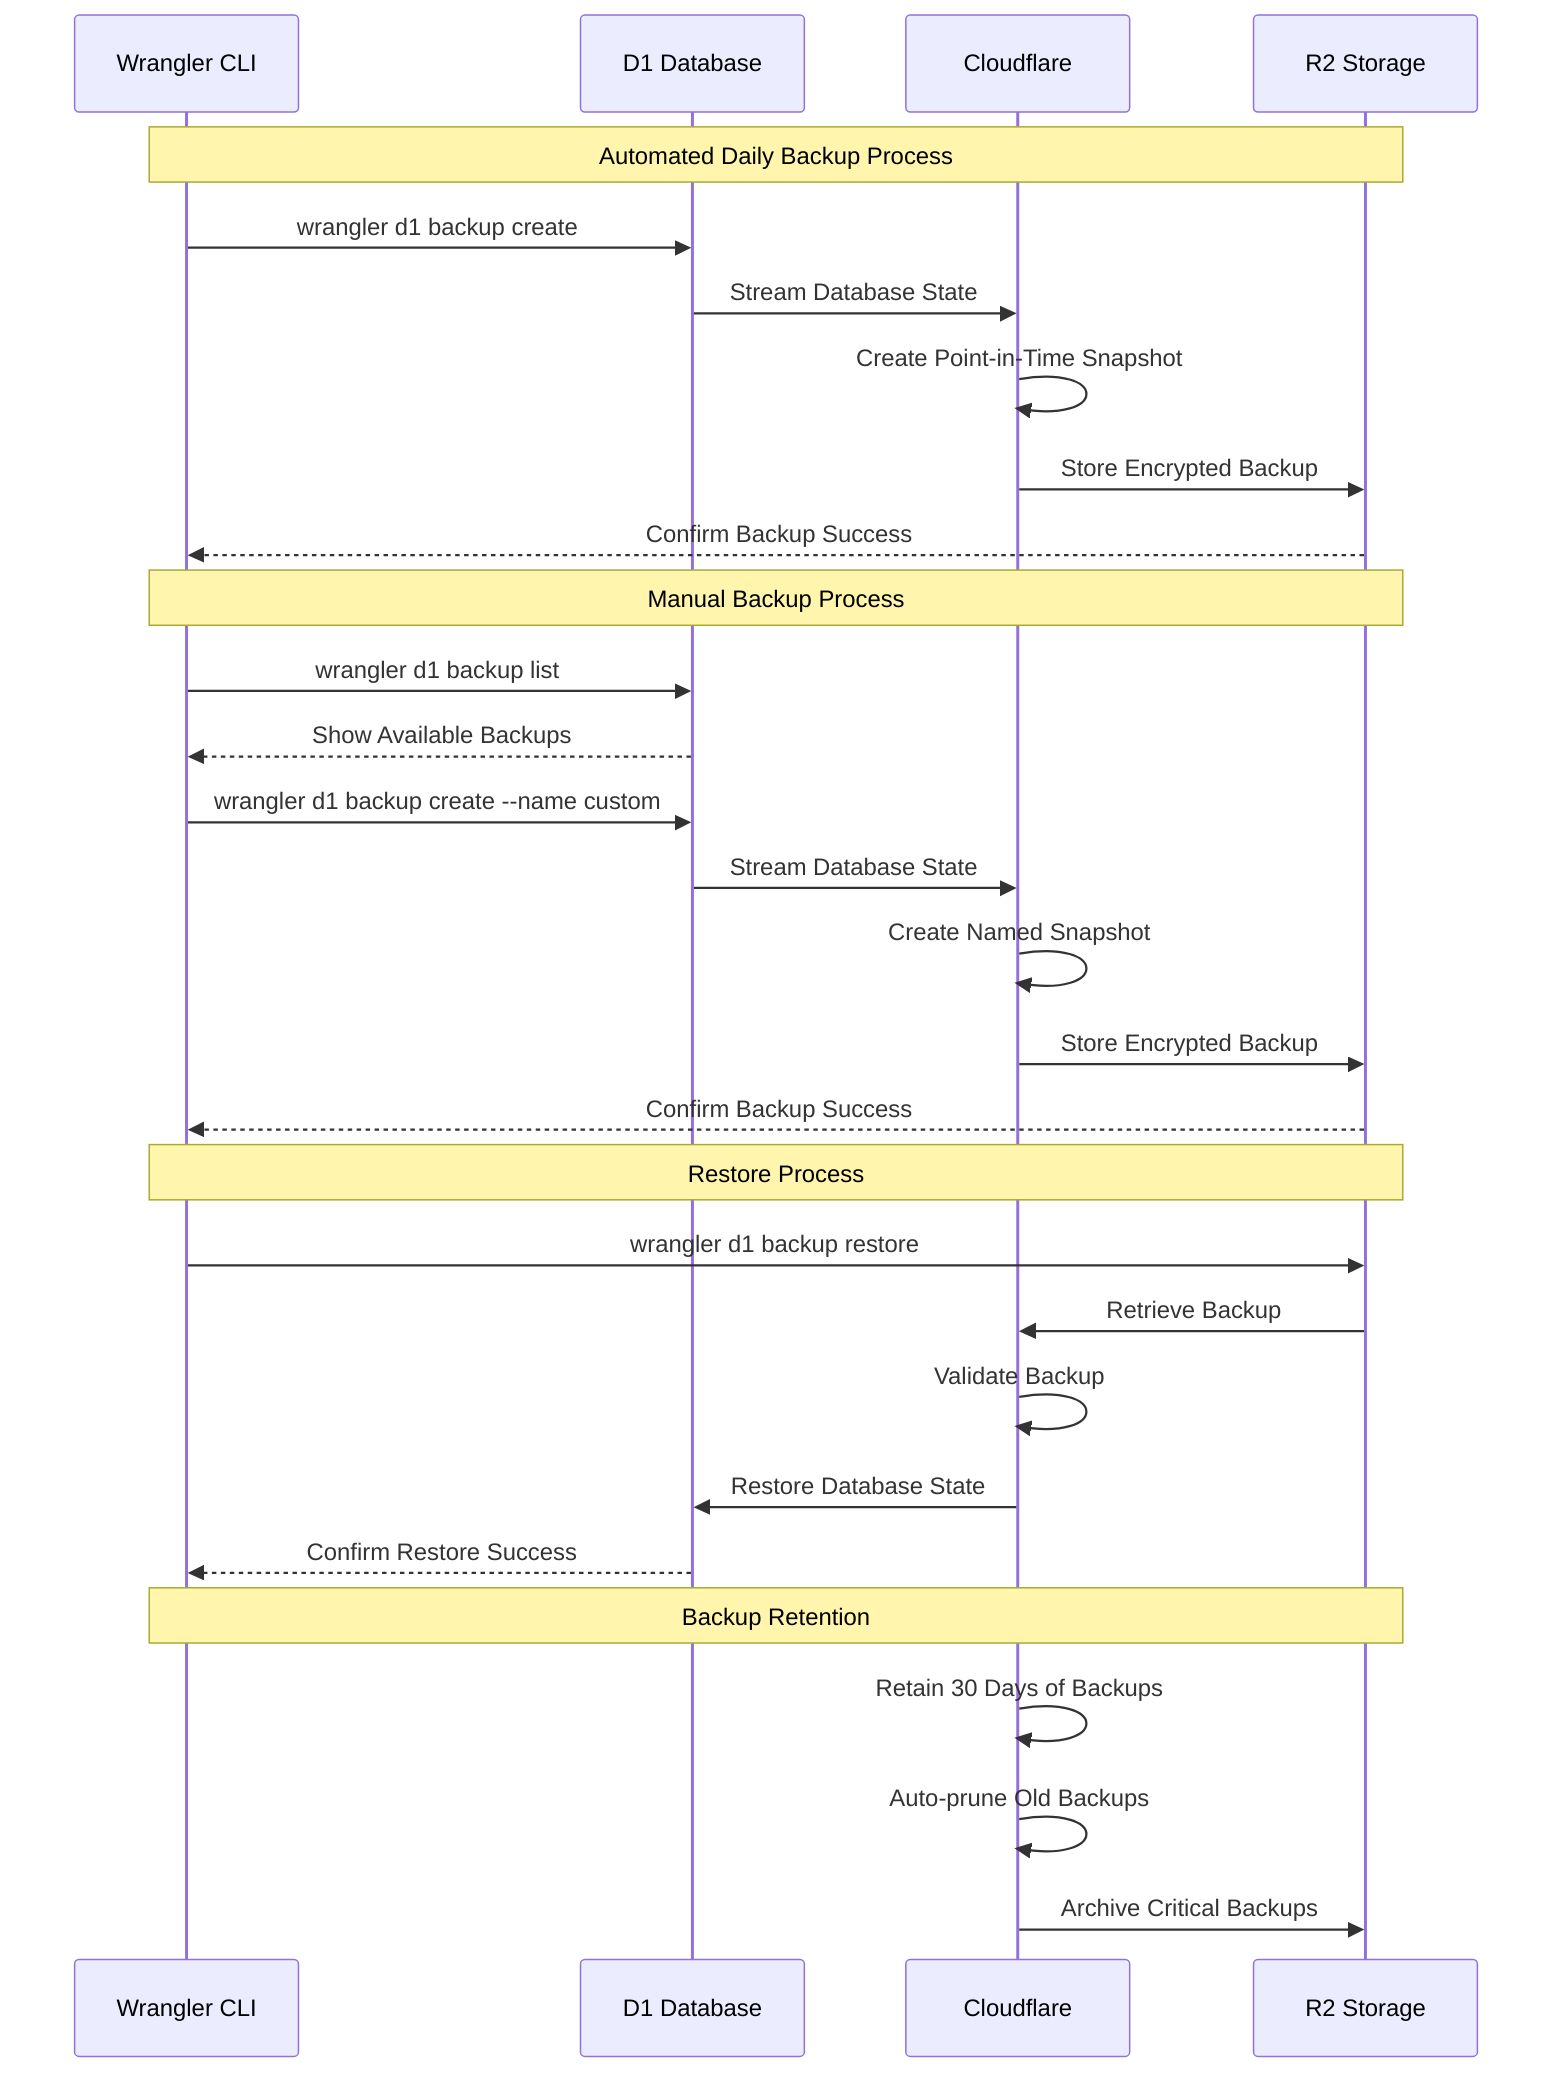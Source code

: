 sequenceDiagram
    participant W as Wrangler CLI
    participant D1 as D1 Database
    participant CF as Cloudflare
    participant R as R2 Storage
    
    Note over W,R: Automated Daily Backup Process
    
    W->>D1: wrangler d1 backup create
    D1->>CF: Stream Database State
    CF->>CF: Create Point-in-Time Snapshot
    CF->>R: Store Encrypted Backup
    R-->>W: Confirm Backup Success
    
    Note over W,R: Manual Backup Process
    
    W->>D1: wrangler d1 backup list
    D1-->>W: Show Available Backups
    W->>D1: wrangler d1 backup create --name custom
    D1->>CF: Stream Database State
    CF->>CF: Create Named Snapshot
    CF->>R: Store Encrypted Backup
    R-->>W: Confirm Backup Success
    
    Note over W,R: Restore Process
    
    W->>R: wrangler d1 backup restore
    R->>CF: Retrieve Backup
    CF->>CF: Validate Backup
    CF->>D1: Restore Database State
    D1-->>W: Confirm Restore Success
    
    Note over W,R: Backup Retention
    
    CF->>CF: Retain 30 Days of Backups
    CF->>CF: Auto-prune Old Backups
    CF->>R: Archive Critical Backups